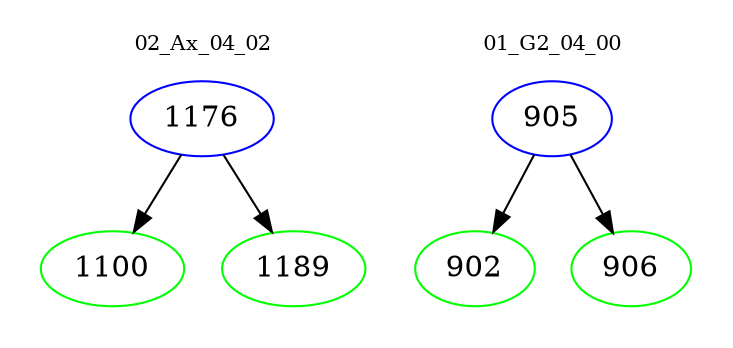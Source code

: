 digraph{
subgraph cluster_0 {
color = white
label = "02_Ax_04_02";
fontsize=10;
T0_1176 [label="1176", color="blue"]
T0_1176 -> T0_1100 [color="black"]
T0_1100 [label="1100", color="green"]
T0_1176 -> T0_1189 [color="black"]
T0_1189 [label="1189", color="green"]
}
subgraph cluster_1 {
color = white
label = "01_G2_04_00";
fontsize=10;
T1_905 [label="905", color="blue"]
T1_905 -> T1_902 [color="black"]
T1_902 [label="902", color="green"]
T1_905 -> T1_906 [color="black"]
T1_906 [label="906", color="green"]
}
}
